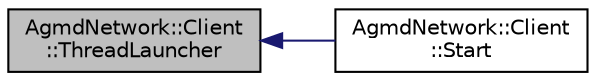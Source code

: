 digraph "AgmdNetwork::Client::ThreadLauncher"
{
  edge [fontname="Helvetica",fontsize="10",labelfontname="Helvetica",labelfontsize="10"];
  node [fontname="Helvetica",fontsize="10",shape=record];
  rankdir="LR";
  Node1 [label="AgmdNetwork::Client\l::ThreadLauncher",height=0.2,width=0.4,color="black", fillcolor="grey75", style="filled" fontcolor="black"];
  Node1 -> Node2 [dir="back",color="midnightblue",fontsize="10",style="solid"];
  Node2 [label="AgmdNetwork::Client\l::Start",height=0.2,width=0.4,color="black", fillcolor="white", style="filled",URL="$class_agmd_network_1_1_client.html#ac53f3137f4fe9e06003dacea520cfb96"];
}
